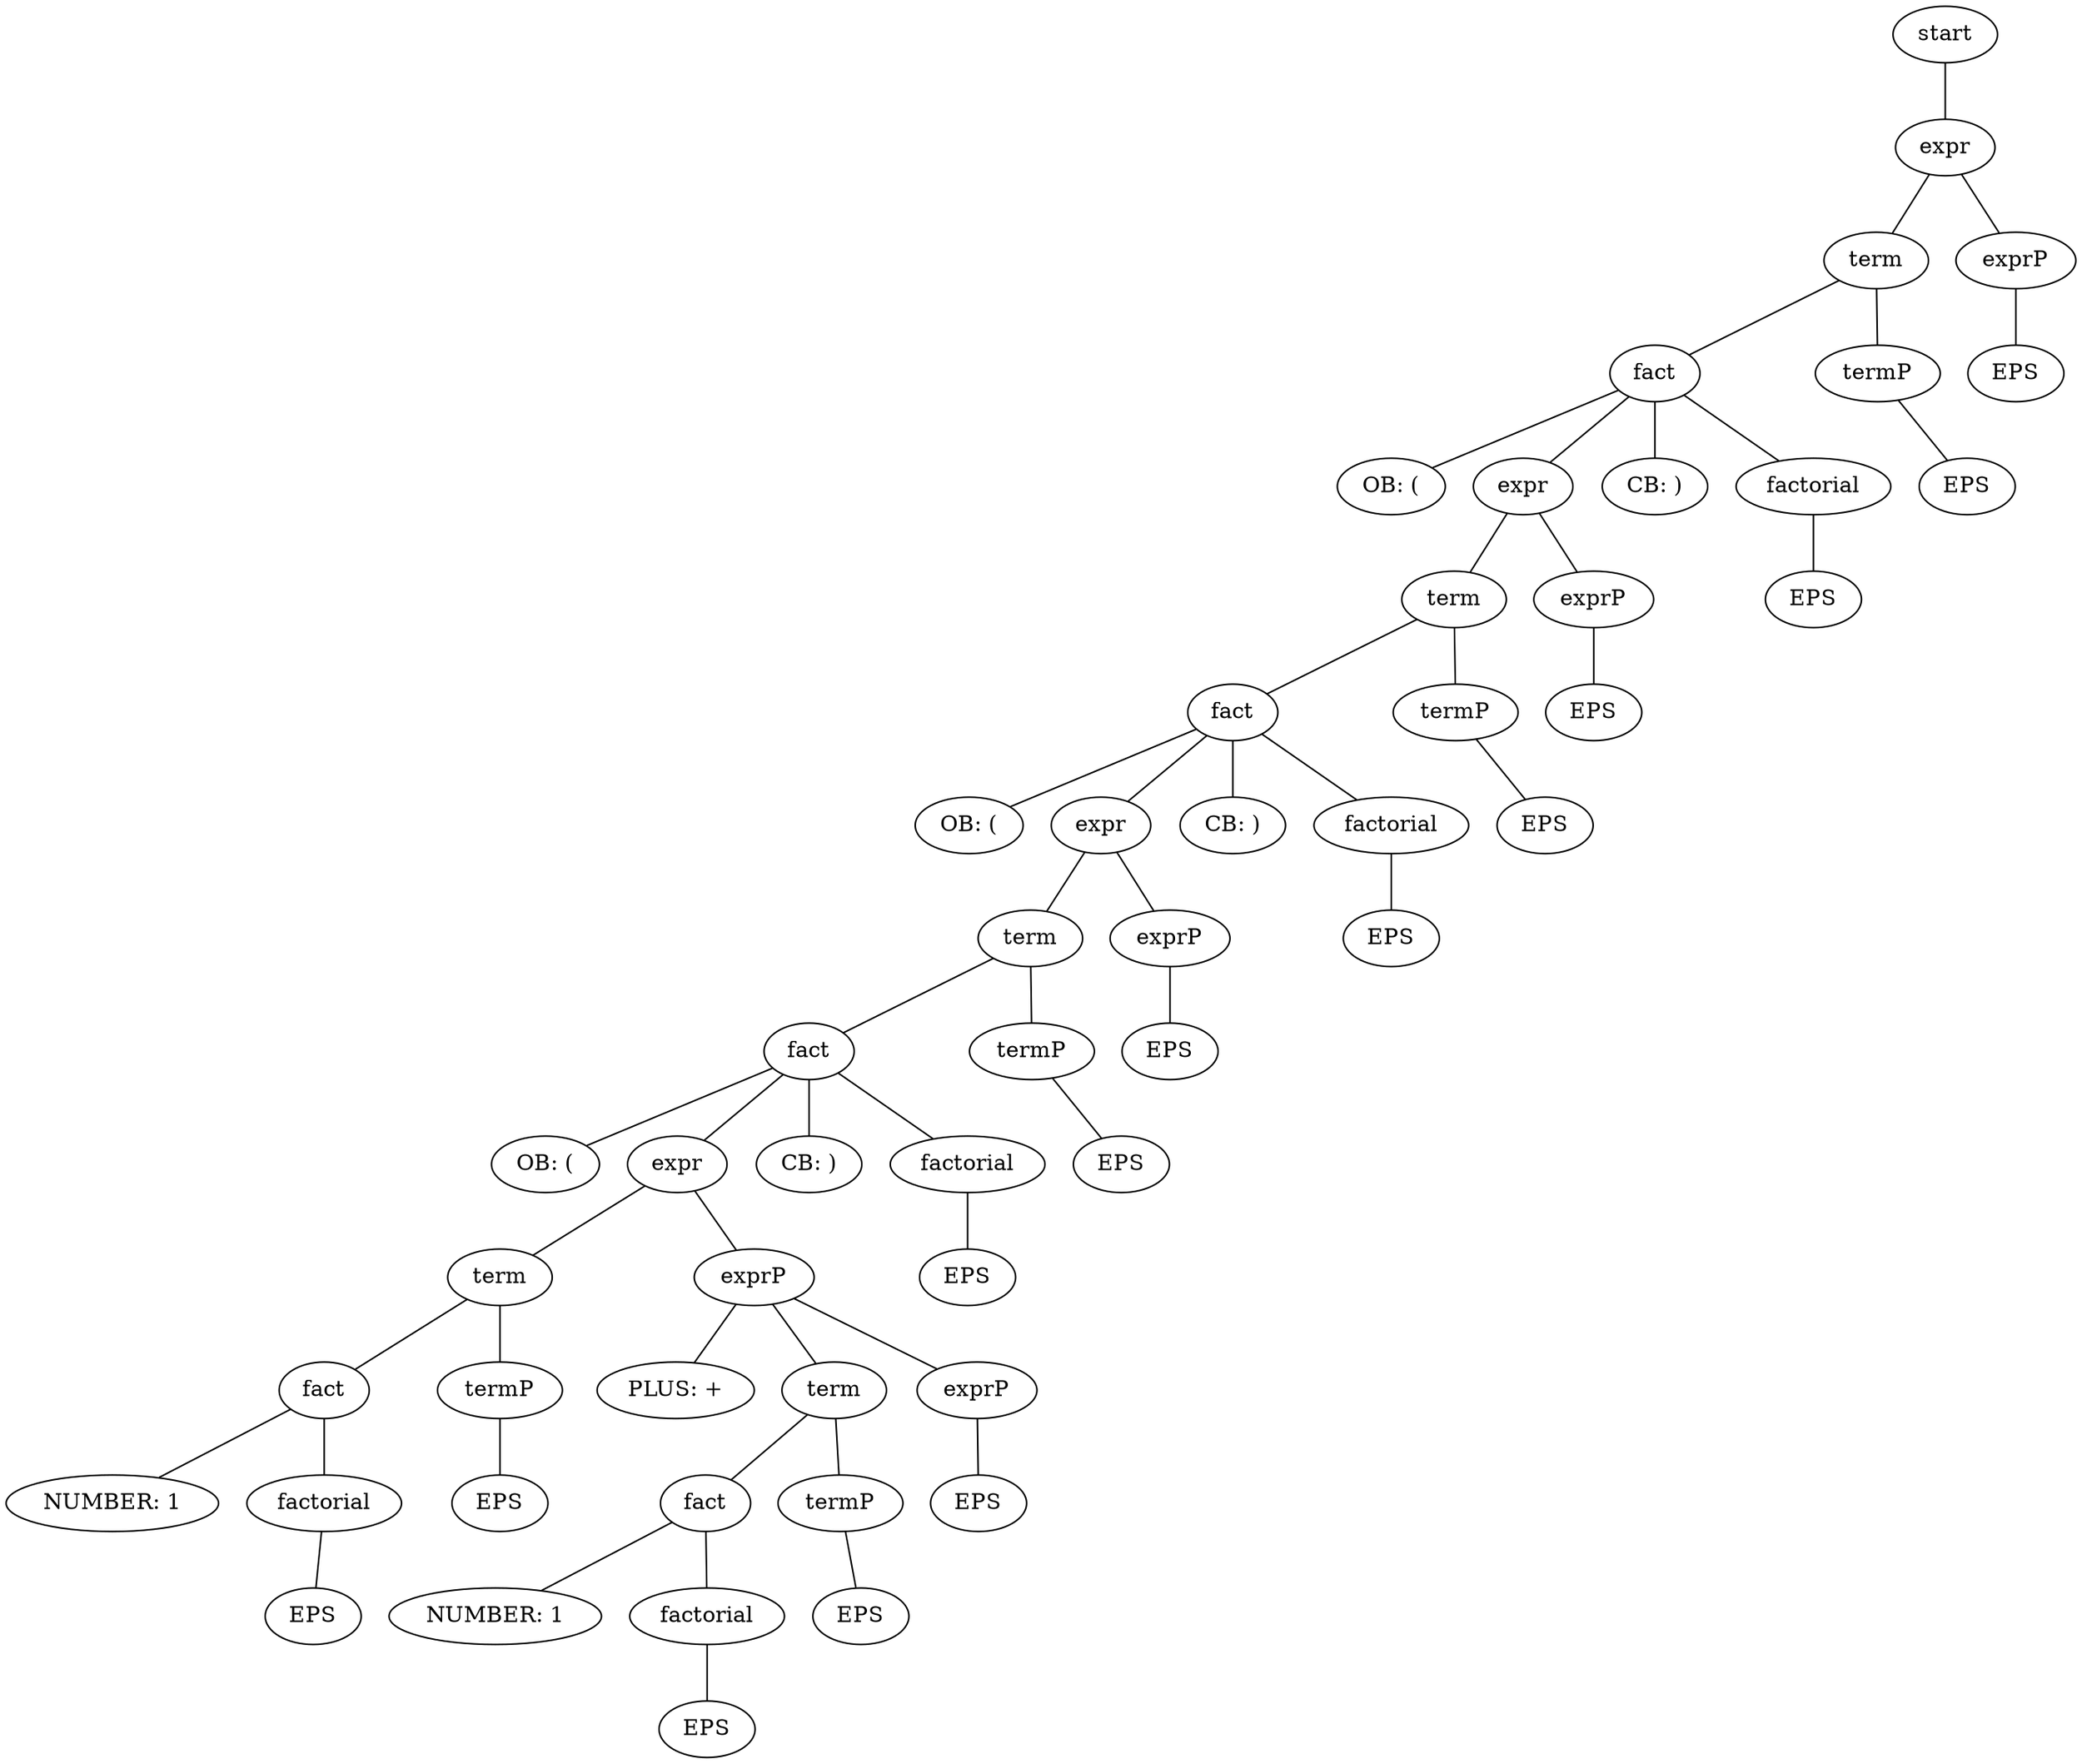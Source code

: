 graph example {
a1 [label="start"];
a4 [label="expr"];
a16 [label="term"];
a64 [label="fact"];
a256 [label="OB: ("];
a64 -- a256;
a257 [label="expr"];
a1028 [label="term"];
a4112 [label="fact"];
a16448 [label="OB: ("];
a4112 -- a16448;
a16449 [label="expr"];
a65796 [label="term"];
a263184 [label="fact"];
a1052736 [label="OB: ("];
a263184 -- a1052736;
a1052737 [label="expr"];
a4210948 [label="term"];
a16843792 [label="fact"];
a67375168 [label="NUMBER: 1"];
a16843792 -- a67375168;
a67375169 [label="factorial"];
a269500676 [label="EPS"];
a67375169 -- a269500676;
a16843792 -- a67375169;
a4210948 -- a16843792;
a16843793 [label="termP"];
a67375172 [label="EPS"];
a16843793 -- a67375172;
a4210948 -- a16843793;
a1052737 -- a4210948;
a4210949 [label="exprP"];
a16843796 [label="PLUS: +"];
a4210949 -- a16843796;
a16843797 [label="term"];
a67375188 [label="fact"];
a269500752 [label="NUMBER: 1"];
a67375188 -- a269500752;
a269500753 [label="factorial"];
a1078003012 [label="EPS"];
a269500753 -- a1078003012;
a67375188 -- a269500753;
a16843797 -- a67375188;
a67375189 [label="termP"];
a269500756 [label="EPS"];
a67375189 -- a269500756;
a16843797 -- a67375189;
a4210949 -- a16843797;
a16843798 [label="exprP"];
a67375192 [label="EPS"];
a16843798 -- a67375192;
a4210949 -- a16843798;
a1052737 -- a4210949;
a263184 -- a1052737;
a1052738 [label="CB: )"];
a263184 -- a1052738;
a1052739 [label="factorial"];
a4210956 [label="EPS"];
a1052739 -- a4210956;
a263184 -- a1052739;
a65796 -- a263184;
a263185 [label="termP"];
a1052740 [label="EPS"];
a263185 -- a1052740;
a65796 -- a263185;
a16449 -- a65796;
a65797 [label="exprP"];
a263188 [label="EPS"];
a65797 -- a263188;
a16449 -- a65797;
a4112 -- a16449;
a16450 [label="CB: )"];
a4112 -- a16450;
a16451 [label="factorial"];
a65804 [label="EPS"];
a16451 -- a65804;
a4112 -- a16451;
a1028 -- a4112;
a4113 [label="termP"];
a16452 [label="EPS"];
a4113 -- a16452;
a1028 -- a4113;
a257 -- a1028;
a1029 [label="exprP"];
a4116 [label="EPS"];
a1029 -- a4116;
a257 -- a1029;
a64 -- a257;
a258 [label="CB: )"];
a64 -- a258;
a259 [label="factorial"];
a1036 [label="EPS"];
a259 -- a1036;
a64 -- a259;
a16 -- a64;
a65 [label="termP"];
a260 [label="EPS"];
a65 -- a260;
a16 -- a65;
a4 -- a16;
a17 [label="exprP"];
a68 [label="EPS"];
a17 -- a68;
a4 -- a17;
a1 -- a4;
}